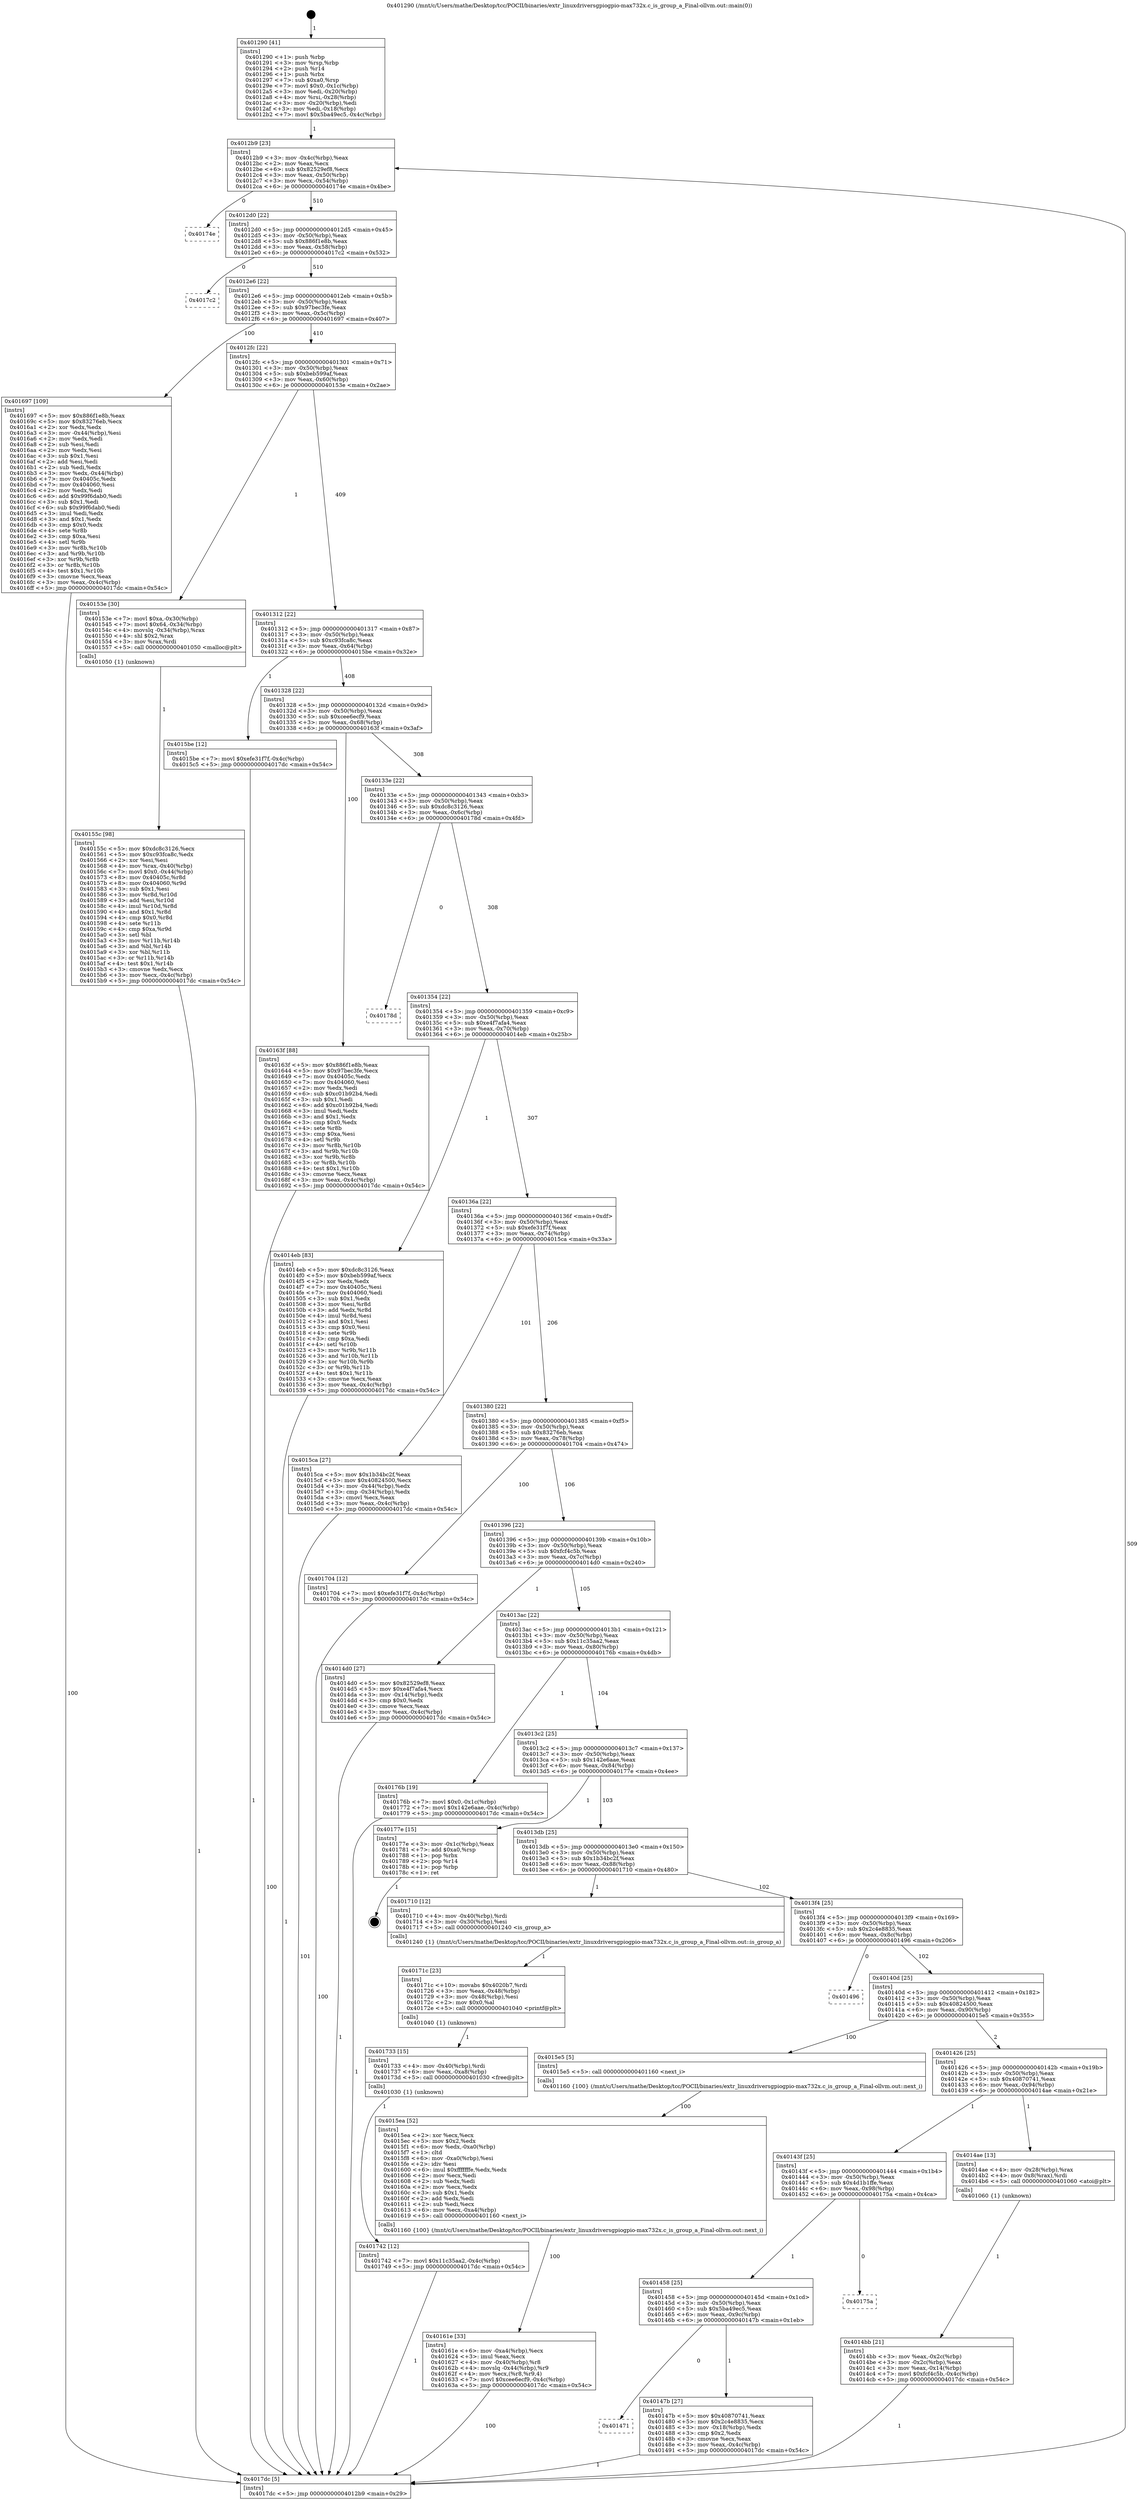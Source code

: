 digraph "0x401290" {
  label = "0x401290 (/mnt/c/Users/mathe/Desktop/tcc/POCII/binaries/extr_linuxdriversgpiogpio-max732x.c_is_group_a_Final-ollvm.out::main(0))"
  labelloc = "t"
  node[shape=record]

  Entry [label="",width=0.3,height=0.3,shape=circle,fillcolor=black,style=filled]
  "0x4012b9" [label="{
     0x4012b9 [23]\l
     | [instrs]\l
     &nbsp;&nbsp;0x4012b9 \<+3\>: mov -0x4c(%rbp),%eax\l
     &nbsp;&nbsp;0x4012bc \<+2\>: mov %eax,%ecx\l
     &nbsp;&nbsp;0x4012be \<+6\>: sub $0x82529ef8,%ecx\l
     &nbsp;&nbsp;0x4012c4 \<+3\>: mov %eax,-0x50(%rbp)\l
     &nbsp;&nbsp;0x4012c7 \<+3\>: mov %ecx,-0x54(%rbp)\l
     &nbsp;&nbsp;0x4012ca \<+6\>: je 000000000040174e \<main+0x4be\>\l
  }"]
  "0x40174e" [label="{
     0x40174e\l
  }", style=dashed]
  "0x4012d0" [label="{
     0x4012d0 [22]\l
     | [instrs]\l
     &nbsp;&nbsp;0x4012d0 \<+5\>: jmp 00000000004012d5 \<main+0x45\>\l
     &nbsp;&nbsp;0x4012d5 \<+3\>: mov -0x50(%rbp),%eax\l
     &nbsp;&nbsp;0x4012d8 \<+5\>: sub $0x886f1e8b,%eax\l
     &nbsp;&nbsp;0x4012dd \<+3\>: mov %eax,-0x58(%rbp)\l
     &nbsp;&nbsp;0x4012e0 \<+6\>: je 00000000004017c2 \<main+0x532\>\l
  }"]
  Exit [label="",width=0.3,height=0.3,shape=circle,fillcolor=black,style=filled,peripheries=2]
  "0x4017c2" [label="{
     0x4017c2\l
  }", style=dashed]
  "0x4012e6" [label="{
     0x4012e6 [22]\l
     | [instrs]\l
     &nbsp;&nbsp;0x4012e6 \<+5\>: jmp 00000000004012eb \<main+0x5b\>\l
     &nbsp;&nbsp;0x4012eb \<+3\>: mov -0x50(%rbp),%eax\l
     &nbsp;&nbsp;0x4012ee \<+5\>: sub $0x97bec3fe,%eax\l
     &nbsp;&nbsp;0x4012f3 \<+3\>: mov %eax,-0x5c(%rbp)\l
     &nbsp;&nbsp;0x4012f6 \<+6\>: je 0000000000401697 \<main+0x407\>\l
  }"]
  "0x401742" [label="{
     0x401742 [12]\l
     | [instrs]\l
     &nbsp;&nbsp;0x401742 \<+7\>: movl $0x11c35aa2,-0x4c(%rbp)\l
     &nbsp;&nbsp;0x401749 \<+5\>: jmp 00000000004017dc \<main+0x54c\>\l
  }"]
  "0x401697" [label="{
     0x401697 [109]\l
     | [instrs]\l
     &nbsp;&nbsp;0x401697 \<+5\>: mov $0x886f1e8b,%eax\l
     &nbsp;&nbsp;0x40169c \<+5\>: mov $0x83276eb,%ecx\l
     &nbsp;&nbsp;0x4016a1 \<+2\>: xor %edx,%edx\l
     &nbsp;&nbsp;0x4016a3 \<+3\>: mov -0x44(%rbp),%esi\l
     &nbsp;&nbsp;0x4016a6 \<+2\>: mov %edx,%edi\l
     &nbsp;&nbsp;0x4016a8 \<+2\>: sub %esi,%edi\l
     &nbsp;&nbsp;0x4016aa \<+2\>: mov %edx,%esi\l
     &nbsp;&nbsp;0x4016ac \<+3\>: sub $0x1,%esi\l
     &nbsp;&nbsp;0x4016af \<+2\>: add %esi,%edi\l
     &nbsp;&nbsp;0x4016b1 \<+2\>: sub %edi,%edx\l
     &nbsp;&nbsp;0x4016b3 \<+3\>: mov %edx,-0x44(%rbp)\l
     &nbsp;&nbsp;0x4016b6 \<+7\>: mov 0x40405c,%edx\l
     &nbsp;&nbsp;0x4016bd \<+7\>: mov 0x404060,%esi\l
     &nbsp;&nbsp;0x4016c4 \<+2\>: mov %edx,%edi\l
     &nbsp;&nbsp;0x4016c6 \<+6\>: add $0x99f6dab0,%edi\l
     &nbsp;&nbsp;0x4016cc \<+3\>: sub $0x1,%edi\l
     &nbsp;&nbsp;0x4016cf \<+6\>: sub $0x99f6dab0,%edi\l
     &nbsp;&nbsp;0x4016d5 \<+3\>: imul %edi,%edx\l
     &nbsp;&nbsp;0x4016d8 \<+3\>: and $0x1,%edx\l
     &nbsp;&nbsp;0x4016db \<+3\>: cmp $0x0,%edx\l
     &nbsp;&nbsp;0x4016de \<+4\>: sete %r8b\l
     &nbsp;&nbsp;0x4016e2 \<+3\>: cmp $0xa,%esi\l
     &nbsp;&nbsp;0x4016e5 \<+4\>: setl %r9b\l
     &nbsp;&nbsp;0x4016e9 \<+3\>: mov %r8b,%r10b\l
     &nbsp;&nbsp;0x4016ec \<+3\>: and %r9b,%r10b\l
     &nbsp;&nbsp;0x4016ef \<+3\>: xor %r9b,%r8b\l
     &nbsp;&nbsp;0x4016f2 \<+3\>: or %r8b,%r10b\l
     &nbsp;&nbsp;0x4016f5 \<+4\>: test $0x1,%r10b\l
     &nbsp;&nbsp;0x4016f9 \<+3\>: cmovne %ecx,%eax\l
     &nbsp;&nbsp;0x4016fc \<+3\>: mov %eax,-0x4c(%rbp)\l
     &nbsp;&nbsp;0x4016ff \<+5\>: jmp 00000000004017dc \<main+0x54c\>\l
  }"]
  "0x4012fc" [label="{
     0x4012fc [22]\l
     | [instrs]\l
     &nbsp;&nbsp;0x4012fc \<+5\>: jmp 0000000000401301 \<main+0x71\>\l
     &nbsp;&nbsp;0x401301 \<+3\>: mov -0x50(%rbp),%eax\l
     &nbsp;&nbsp;0x401304 \<+5\>: sub $0xbeb599af,%eax\l
     &nbsp;&nbsp;0x401309 \<+3\>: mov %eax,-0x60(%rbp)\l
     &nbsp;&nbsp;0x40130c \<+6\>: je 000000000040153e \<main+0x2ae\>\l
  }"]
  "0x401733" [label="{
     0x401733 [15]\l
     | [instrs]\l
     &nbsp;&nbsp;0x401733 \<+4\>: mov -0x40(%rbp),%rdi\l
     &nbsp;&nbsp;0x401737 \<+6\>: mov %eax,-0xa8(%rbp)\l
     &nbsp;&nbsp;0x40173d \<+5\>: call 0000000000401030 \<free@plt\>\l
     | [calls]\l
     &nbsp;&nbsp;0x401030 \{1\} (unknown)\l
  }"]
  "0x40153e" [label="{
     0x40153e [30]\l
     | [instrs]\l
     &nbsp;&nbsp;0x40153e \<+7\>: movl $0xa,-0x30(%rbp)\l
     &nbsp;&nbsp;0x401545 \<+7\>: movl $0x64,-0x34(%rbp)\l
     &nbsp;&nbsp;0x40154c \<+4\>: movslq -0x34(%rbp),%rax\l
     &nbsp;&nbsp;0x401550 \<+4\>: shl $0x2,%rax\l
     &nbsp;&nbsp;0x401554 \<+3\>: mov %rax,%rdi\l
     &nbsp;&nbsp;0x401557 \<+5\>: call 0000000000401050 \<malloc@plt\>\l
     | [calls]\l
     &nbsp;&nbsp;0x401050 \{1\} (unknown)\l
  }"]
  "0x401312" [label="{
     0x401312 [22]\l
     | [instrs]\l
     &nbsp;&nbsp;0x401312 \<+5\>: jmp 0000000000401317 \<main+0x87\>\l
     &nbsp;&nbsp;0x401317 \<+3\>: mov -0x50(%rbp),%eax\l
     &nbsp;&nbsp;0x40131a \<+5\>: sub $0xc93fca8c,%eax\l
     &nbsp;&nbsp;0x40131f \<+3\>: mov %eax,-0x64(%rbp)\l
     &nbsp;&nbsp;0x401322 \<+6\>: je 00000000004015be \<main+0x32e\>\l
  }"]
  "0x40171c" [label="{
     0x40171c [23]\l
     | [instrs]\l
     &nbsp;&nbsp;0x40171c \<+10\>: movabs $0x4020b7,%rdi\l
     &nbsp;&nbsp;0x401726 \<+3\>: mov %eax,-0x48(%rbp)\l
     &nbsp;&nbsp;0x401729 \<+3\>: mov -0x48(%rbp),%esi\l
     &nbsp;&nbsp;0x40172c \<+2\>: mov $0x0,%al\l
     &nbsp;&nbsp;0x40172e \<+5\>: call 0000000000401040 \<printf@plt\>\l
     | [calls]\l
     &nbsp;&nbsp;0x401040 \{1\} (unknown)\l
  }"]
  "0x4015be" [label="{
     0x4015be [12]\l
     | [instrs]\l
     &nbsp;&nbsp;0x4015be \<+7\>: movl $0xefe31f7f,-0x4c(%rbp)\l
     &nbsp;&nbsp;0x4015c5 \<+5\>: jmp 00000000004017dc \<main+0x54c\>\l
  }"]
  "0x401328" [label="{
     0x401328 [22]\l
     | [instrs]\l
     &nbsp;&nbsp;0x401328 \<+5\>: jmp 000000000040132d \<main+0x9d\>\l
     &nbsp;&nbsp;0x40132d \<+3\>: mov -0x50(%rbp),%eax\l
     &nbsp;&nbsp;0x401330 \<+5\>: sub $0xcee6ecf9,%eax\l
     &nbsp;&nbsp;0x401335 \<+3\>: mov %eax,-0x68(%rbp)\l
     &nbsp;&nbsp;0x401338 \<+6\>: je 000000000040163f \<main+0x3af\>\l
  }"]
  "0x40161e" [label="{
     0x40161e [33]\l
     | [instrs]\l
     &nbsp;&nbsp;0x40161e \<+6\>: mov -0xa4(%rbp),%ecx\l
     &nbsp;&nbsp;0x401624 \<+3\>: imul %eax,%ecx\l
     &nbsp;&nbsp;0x401627 \<+4\>: mov -0x40(%rbp),%r8\l
     &nbsp;&nbsp;0x40162b \<+4\>: movslq -0x44(%rbp),%r9\l
     &nbsp;&nbsp;0x40162f \<+4\>: mov %ecx,(%r8,%r9,4)\l
     &nbsp;&nbsp;0x401633 \<+7\>: movl $0xcee6ecf9,-0x4c(%rbp)\l
     &nbsp;&nbsp;0x40163a \<+5\>: jmp 00000000004017dc \<main+0x54c\>\l
  }"]
  "0x40163f" [label="{
     0x40163f [88]\l
     | [instrs]\l
     &nbsp;&nbsp;0x40163f \<+5\>: mov $0x886f1e8b,%eax\l
     &nbsp;&nbsp;0x401644 \<+5\>: mov $0x97bec3fe,%ecx\l
     &nbsp;&nbsp;0x401649 \<+7\>: mov 0x40405c,%edx\l
     &nbsp;&nbsp;0x401650 \<+7\>: mov 0x404060,%esi\l
     &nbsp;&nbsp;0x401657 \<+2\>: mov %edx,%edi\l
     &nbsp;&nbsp;0x401659 \<+6\>: sub $0xc01b92b4,%edi\l
     &nbsp;&nbsp;0x40165f \<+3\>: sub $0x1,%edi\l
     &nbsp;&nbsp;0x401662 \<+6\>: add $0xc01b92b4,%edi\l
     &nbsp;&nbsp;0x401668 \<+3\>: imul %edi,%edx\l
     &nbsp;&nbsp;0x40166b \<+3\>: and $0x1,%edx\l
     &nbsp;&nbsp;0x40166e \<+3\>: cmp $0x0,%edx\l
     &nbsp;&nbsp;0x401671 \<+4\>: sete %r8b\l
     &nbsp;&nbsp;0x401675 \<+3\>: cmp $0xa,%esi\l
     &nbsp;&nbsp;0x401678 \<+4\>: setl %r9b\l
     &nbsp;&nbsp;0x40167c \<+3\>: mov %r8b,%r10b\l
     &nbsp;&nbsp;0x40167f \<+3\>: and %r9b,%r10b\l
     &nbsp;&nbsp;0x401682 \<+3\>: xor %r9b,%r8b\l
     &nbsp;&nbsp;0x401685 \<+3\>: or %r8b,%r10b\l
     &nbsp;&nbsp;0x401688 \<+4\>: test $0x1,%r10b\l
     &nbsp;&nbsp;0x40168c \<+3\>: cmovne %ecx,%eax\l
     &nbsp;&nbsp;0x40168f \<+3\>: mov %eax,-0x4c(%rbp)\l
     &nbsp;&nbsp;0x401692 \<+5\>: jmp 00000000004017dc \<main+0x54c\>\l
  }"]
  "0x40133e" [label="{
     0x40133e [22]\l
     | [instrs]\l
     &nbsp;&nbsp;0x40133e \<+5\>: jmp 0000000000401343 \<main+0xb3\>\l
     &nbsp;&nbsp;0x401343 \<+3\>: mov -0x50(%rbp),%eax\l
     &nbsp;&nbsp;0x401346 \<+5\>: sub $0xdc8c3126,%eax\l
     &nbsp;&nbsp;0x40134b \<+3\>: mov %eax,-0x6c(%rbp)\l
     &nbsp;&nbsp;0x40134e \<+6\>: je 000000000040178d \<main+0x4fd\>\l
  }"]
  "0x4015ea" [label="{
     0x4015ea [52]\l
     | [instrs]\l
     &nbsp;&nbsp;0x4015ea \<+2\>: xor %ecx,%ecx\l
     &nbsp;&nbsp;0x4015ec \<+5\>: mov $0x2,%edx\l
     &nbsp;&nbsp;0x4015f1 \<+6\>: mov %edx,-0xa0(%rbp)\l
     &nbsp;&nbsp;0x4015f7 \<+1\>: cltd\l
     &nbsp;&nbsp;0x4015f8 \<+6\>: mov -0xa0(%rbp),%esi\l
     &nbsp;&nbsp;0x4015fe \<+2\>: idiv %esi\l
     &nbsp;&nbsp;0x401600 \<+6\>: imul $0xfffffffe,%edx,%edx\l
     &nbsp;&nbsp;0x401606 \<+2\>: mov %ecx,%edi\l
     &nbsp;&nbsp;0x401608 \<+2\>: sub %edx,%edi\l
     &nbsp;&nbsp;0x40160a \<+2\>: mov %ecx,%edx\l
     &nbsp;&nbsp;0x40160c \<+3\>: sub $0x1,%edx\l
     &nbsp;&nbsp;0x40160f \<+2\>: add %edx,%edi\l
     &nbsp;&nbsp;0x401611 \<+2\>: sub %edi,%ecx\l
     &nbsp;&nbsp;0x401613 \<+6\>: mov %ecx,-0xa4(%rbp)\l
     &nbsp;&nbsp;0x401619 \<+5\>: call 0000000000401160 \<next_i\>\l
     | [calls]\l
     &nbsp;&nbsp;0x401160 \{100\} (/mnt/c/Users/mathe/Desktop/tcc/POCII/binaries/extr_linuxdriversgpiogpio-max732x.c_is_group_a_Final-ollvm.out::next_i)\l
  }"]
  "0x40178d" [label="{
     0x40178d\l
  }", style=dashed]
  "0x401354" [label="{
     0x401354 [22]\l
     | [instrs]\l
     &nbsp;&nbsp;0x401354 \<+5\>: jmp 0000000000401359 \<main+0xc9\>\l
     &nbsp;&nbsp;0x401359 \<+3\>: mov -0x50(%rbp),%eax\l
     &nbsp;&nbsp;0x40135c \<+5\>: sub $0xe4f7afa4,%eax\l
     &nbsp;&nbsp;0x401361 \<+3\>: mov %eax,-0x70(%rbp)\l
     &nbsp;&nbsp;0x401364 \<+6\>: je 00000000004014eb \<main+0x25b\>\l
  }"]
  "0x40155c" [label="{
     0x40155c [98]\l
     | [instrs]\l
     &nbsp;&nbsp;0x40155c \<+5\>: mov $0xdc8c3126,%ecx\l
     &nbsp;&nbsp;0x401561 \<+5\>: mov $0xc93fca8c,%edx\l
     &nbsp;&nbsp;0x401566 \<+2\>: xor %esi,%esi\l
     &nbsp;&nbsp;0x401568 \<+4\>: mov %rax,-0x40(%rbp)\l
     &nbsp;&nbsp;0x40156c \<+7\>: movl $0x0,-0x44(%rbp)\l
     &nbsp;&nbsp;0x401573 \<+8\>: mov 0x40405c,%r8d\l
     &nbsp;&nbsp;0x40157b \<+8\>: mov 0x404060,%r9d\l
     &nbsp;&nbsp;0x401583 \<+3\>: sub $0x1,%esi\l
     &nbsp;&nbsp;0x401586 \<+3\>: mov %r8d,%r10d\l
     &nbsp;&nbsp;0x401589 \<+3\>: add %esi,%r10d\l
     &nbsp;&nbsp;0x40158c \<+4\>: imul %r10d,%r8d\l
     &nbsp;&nbsp;0x401590 \<+4\>: and $0x1,%r8d\l
     &nbsp;&nbsp;0x401594 \<+4\>: cmp $0x0,%r8d\l
     &nbsp;&nbsp;0x401598 \<+4\>: sete %r11b\l
     &nbsp;&nbsp;0x40159c \<+4\>: cmp $0xa,%r9d\l
     &nbsp;&nbsp;0x4015a0 \<+3\>: setl %bl\l
     &nbsp;&nbsp;0x4015a3 \<+3\>: mov %r11b,%r14b\l
     &nbsp;&nbsp;0x4015a6 \<+3\>: and %bl,%r14b\l
     &nbsp;&nbsp;0x4015a9 \<+3\>: xor %bl,%r11b\l
     &nbsp;&nbsp;0x4015ac \<+3\>: or %r11b,%r14b\l
     &nbsp;&nbsp;0x4015af \<+4\>: test $0x1,%r14b\l
     &nbsp;&nbsp;0x4015b3 \<+3\>: cmovne %edx,%ecx\l
     &nbsp;&nbsp;0x4015b6 \<+3\>: mov %ecx,-0x4c(%rbp)\l
     &nbsp;&nbsp;0x4015b9 \<+5\>: jmp 00000000004017dc \<main+0x54c\>\l
  }"]
  "0x4014eb" [label="{
     0x4014eb [83]\l
     | [instrs]\l
     &nbsp;&nbsp;0x4014eb \<+5\>: mov $0xdc8c3126,%eax\l
     &nbsp;&nbsp;0x4014f0 \<+5\>: mov $0xbeb599af,%ecx\l
     &nbsp;&nbsp;0x4014f5 \<+2\>: xor %edx,%edx\l
     &nbsp;&nbsp;0x4014f7 \<+7\>: mov 0x40405c,%esi\l
     &nbsp;&nbsp;0x4014fe \<+7\>: mov 0x404060,%edi\l
     &nbsp;&nbsp;0x401505 \<+3\>: sub $0x1,%edx\l
     &nbsp;&nbsp;0x401508 \<+3\>: mov %esi,%r8d\l
     &nbsp;&nbsp;0x40150b \<+3\>: add %edx,%r8d\l
     &nbsp;&nbsp;0x40150e \<+4\>: imul %r8d,%esi\l
     &nbsp;&nbsp;0x401512 \<+3\>: and $0x1,%esi\l
     &nbsp;&nbsp;0x401515 \<+3\>: cmp $0x0,%esi\l
     &nbsp;&nbsp;0x401518 \<+4\>: sete %r9b\l
     &nbsp;&nbsp;0x40151c \<+3\>: cmp $0xa,%edi\l
     &nbsp;&nbsp;0x40151f \<+4\>: setl %r10b\l
     &nbsp;&nbsp;0x401523 \<+3\>: mov %r9b,%r11b\l
     &nbsp;&nbsp;0x401526 \<+3\>: and %r10b,%r11b\l
     &nbsp;&nbsp;0x401529 \<+3\>: xor %r10b,%r9b\l
     &nbsp;&nbsp;0x40152c \<+3\>: or %r9b,%r11b\l
     &nbsp;&nbsp;0x40152f \<+4\>: test $0x1,%r11b\l
     &nbsp;&nbsp;0x401533 \<+3\>: cmovne %ecx,%eax\l
     &nbsp;&nbsp;0x401536 \<+3\>: mov %eax,-0x4c(%rbp)\l
     &nbsp;&nbsp;0x401539 \<+5\>: jmp 00000000004017dc \<main+0x54c\>\l
  }"]
  "0x40136a" [label="{
     0x40136a [22]\l
     | [instrs]\l
     &nbsp;&nbsp;0x40136a \<+5\>: jmp 000000000040136f \<main+0xdf\>\l
     &nbsp;&nbsp;0x40136f \<+3\>: mov -0x50(%rbp),%eax\l
     &nbsp;&nbsp;0x401372 \<+5\>: sub $0xefe31f7f,%eax\l
     &nbsp;&nbsp;0x401377 \<+3\>: mov %eax,-0x74(%rbp)\l
     &nbsp;&nbsp;0x40137a \<+6\>: je 00000000004015ca \<main+0x33a\>\l
  }"]
  "0x4014bb" [label="{
     0x4014bb [21]\l
     | [instrs]\l
     &nbsp;&nbsp;0x4014bb \<+3\>: mov %eax,-0x2c(%rbp)\l
     &nbsp;&nbsp;0x4014be \<+3\>: mov -0x2c(%rbp),%eax\l
     &nbsp;&nbsp;0x4014c1 \<+3\>: mov %eax,-0x14(%rbp)\l
     &nbsp;&nbsp;0x4014c4 \<+7\>: movl $0xfcf4c5b,-0x4c(%rbp)\l
     &nbsp;&nbsp;0x4014cb \<+5\>: jmp 00000000004017dc \<main+0x54c\>\l
  }"]
  "0x4015ca" [label="{
     0x4015ca [27]\l
     | [instrs]\l
     &nbsp;&nbsp;0x4015ca \<+5\>: mov $0x1b34bc2f,%eax\l
     &nbsp;&nbsp;0x4015cf \<+5\>: mov $0x40824500,%ecx\l
     &nbsp;&nbsp;0x4015d4 \<+3\>: mov -0x44(%rbp),%edx\l
     &nbsp;&nbsp;0x4015d7 \<+3\>: cmp -0x34(%rbp),%edx\l
     &nbsp;&nbsp;0x4015da \<+3\>: cmovl %ecx,%eax\l
     &nbsp;&nbsp;0x4015dd \<+3\>: mov %eax,-0x4c(%rbp)\l
     &nbsp;&nbsp;0x4015e0 \<+5\>: jmp 00000000004017dc \<main+0x54c\>\l
  }"]
  "0x401380" [label="{
     0x401380 [22]\l
     | [instrs]\l
     &nbsp;&nbsp;0x401380 \<+5\>: jmp 0000000000401385 \<main+0xf5\>\l
     &nbsp;&nbsp;0x401385 \<+3\>: mov -0x50(%rbp),%eax\l
     &nbsp;&nbsp;0x401388 \<+5\>: sub $0x83276eb,%eax\l
     &nbsp;&nbsp;0x40138d \<+3\>: mov %eax,-0x78(%rbp)\l
     &nbsp;&nbsp;0x401390 \<+6\>: je 0000000000401704 \<main+0x474\>\l
  }"]
  "0x401290" [label="{
     0x401290 [41]\l
     | [instrs]\l
     &nbsp;&nbsp;0x401290 \<+1\>: push %rbp\l
     &nbsp;&nbsp;0x401291 \<+3\>: mov %rsp,%rbp\l
     &nbsp;&nbsp;0x401294 \<+2\>: push %r14\l
     &nbsp;&nbsp;0x401296 \<+1\>: push %rbx\l
     &nbsp;&nbsp;0x401297 \<+7\>: sub $0xa0,%rsp\l
     &nbsp;&nbsp;0x40129e \<+7\>: movl $0x0,-0x1c(%rbp)\l
     &nbsp;&nbsp;0x4012a5 \<+3\>: mov %edi,-0x20(%rbp)\l
     &nbsp;&nbsp;0x4012a8 \<+4\>: mov %rsi,-0x28(%rbp)\l
     &nbsp;&nbsp;0x4012ac \<+3\>: mov -0x20(%rbp),%edi\l
     &nbsp;&nbsp;0x4012af \<+3\>: mov %edi,-0x18(%rbp)\l
     &nbsp;&nbsp;0x4012b2 \<+7\>: movl $0x5ba49ec5,-0x4c(%rbp)\l
  }"]
  "0x401704" [label="{
     0x401704 [12]\l
     | [instrs]\l
     &nbsp;&nbsp;0x401704 \<+7\>: movl $0xefe31f7f,-0x4c(%rbp)\l
     &nbsp;&nbsp;0x40170b \<+5\>: jmp 00000000004017dc \<main+0x54c\>\l
  }"]
  "0x401396" [label="{
     0x401396 [22]\l
     | [instrs]\l
     &nbsp;&nbsp;0x401396 \<+5\>: jmp 000000000040139b \<main+0x10b\>\l
     &nbsp;&nbsp;0x40139b \<+3\>: mov -0x50(%rbp),%eax\l
     &nbsp;&nbsp;0x40139e \<+5\>: sub $0xfcf4c5b,%eax\l
     &nbsp;&nbsp;0x4013a3 \<+3\>: mov %eax,-0x7c(%rbp)\l
     &nbsp;&nbsp;0x4013a6 \<+6\>: je 00000000004014d0 \<main+0x240\>\l
  }"]
  "0x4017dc" [label="{
     0x4017dc [5]\l
     | [instrs]\l
     &nbsp;&nbsp;0x4017dc \<+5\>: jmp 00000000004012b9 \<main+0x29\>\l
  }"]
  "0x4014d0" [label="{
     0x4014d0 [27]\l
     | [instrs]\l
     &nbsp;&nbsp;0x4014d0 \<+5\>: mov $0x82529ef8,%eax\l
     &nbsp;&nbsp;0x4014d5 \<+5\>: mov $0xe4f7afa4,%ecx\l
     &nbsp;&nbsp;0x4014da \<+3\>: mov -0x14(%rbp),%edx\l
     &nbsp;&nbsp;0x4014dd \<+3\>: cmp $0x0,%edx\l
     &nbsp;&nbsp;0x4014e0 \<+3\>: cmove %ecx,%eax\l
     &nbsp;&nbsp;0x4014e3 \<+3\>: mov %eax,-0x4c(%rbp)\l
     &nbsp;&nbsp;0x4014e6 \<+5\>: jmp 00000000004017dc \<main+0x54c\>\l
  }"]
  "0x4013ac" [label="{
     0x4013ac [22]\l
     | [instrs]\l
     &nbsp;&nbsp;0x4013ac \<+5\>: jmp 00000000004013b1 \<main+0x121\>\l
     &nbsp;&nbsp;0x4013b1 \<+3\>: mov -0x50(%rbp),%eax\l
     &nbsp;&nbsp;0x4013b4 \<+5\>: sub $0x11c35aa2,%eax\l
     &nbsp;&nbsp;0x4013b9 \<+3\>: mov %eax,-0x80(%rbp)\l
     &nbsp;&nbsp;0x4013bc \<+6\>: je 000000000040176b \<main+0x4db\>\l
  }"]
  "0x401471" [label="{
     0x401471\l
  }", style=dashed]
  "0x40176b" [label="{
     0x40176b [19]\l
     | [instrs]\l
     &nbsp;&nbsp;0x40176b \<+7\>: movl $0x0,-0x1c(%rbp)\l
     &nbsp;&nbsp;0x401772 \<+7\>: movl $0x142e6aae,-0x4c(%rbp)\l
     &nbsp;&nbsp;0x401779 \<+5\>: jmp 00000000004017dc \<main+0x54c\>\l
  }"]
  "0x4013c2" [label="{
     0x4013c2 [25]\l
     | [instrs]\l
     &nbsp;&nbsp;0x4013c2 \<+5\>: jmp 00000000004013c7 \<main+0x137\>\l
     &nbsp;&nbsp;0x4013c7 \<+3\>: mov -0x50(%rbp),%eax\l
     &nbsp;&nbsp;0x4013ca \<+5\>: sub $0x142e6aae,%eax\l
     &nbsp;&nbsp;0x4013cf \<+6\>: mov %eax,-0x84(%rbp)\l
     &nbsp;&nbsp;0x4013d5 \<+6\>: je 000000000040177e \<main+0x4ee\>\l
  }"]
  "0x40147b" [label="{
     0x40147b [27]\l
     | [instrs]\l
     &nbsp;&nbsp;0x40147b \<+5\>: mov $0x40870741,%eax\l
     &nbsp;&nbsp;0x401480 \<+5\>: mov $0x2c4e8835,%ecx\l
     &nbsp;&nbsp;0x401485 \<+3\>: mov -0x18(%rbp),%edx\l
     &nbsp;&nbsp;0x401488 \<+3\>: cmp $0x2,%edx\l
     &nbsp;&nbsp;0x40148b \<+3\>: cmovne %ecx,%eax\l
     &nbsp;&nbsp;0x40148e \<+3\>: mov %eax,-0x4c(%rbp)\l
     &nbsp;&nbsp;0x401491 \<+5\>: jmp 00000000004017dc \<main+0x54c\>\l
  }"]
  "0x40177e" [label="{
     0x40177e [15]\l
     | [instrs]\l
     &nbsp;&nbsp;0x40177e \<+3\>: mov -0x1c(%rbp),%eax\l
     &nbsp;&nbsp;0x401781 \<+7\>: add $0xa0,%rsp\l
     &nbsp;&nbsp;0x401788 \<+1\>: pop %rbx\l
     &nbsp;&nbsp;0x401789 \<+2\>: pop %r14\l
     &nbsp;&nbsp;0x40178b \<+1\>: pop %rbp\l
     &nbsp;&nbsp;0x40178c \<+1\>: ret\l
  }"]
  "0x4013db" [label="{
     0x4013db [25]\l
     | [instrs]\l
     &nbsp;&nbsp;0x4013db \<+5\>: jmp 00000000004013e0 \<main+0x150\>\l
     &nbsp;&nbsp;0x4013e0 \<+3\>: mov -0x50(%rbp),%eax\l
     &nbsp;&nbsp;0x4013e3 \<+5\>: sub $0x1b34bc2f,%eax\l
     &nbsp;&nbsp;0x4013e8 \<+6\>: mov %eax,-0x88(%rbp)\l
     &nbsp;&nbsp;0x4013ee \<+6\>: je 0000000000401710 \<main+0x480\>\l
  }"]
  "0x401458" [label="{
     0x401458 [25]\l
     | [instrs]\l
     &nbsp;&nbsp;0x401458 \<+5\>: jmp 000000000040145d \<main+0x1cd\>\l
     &nbsp;&nbsp;0x40145d \<+3\>: mov -0x50(%rbp),%eax\l
     &nbsp;&nbsp;0x401460 \<+5\>: sub $0x5ba49ec5,%eax\l
     &nbsp;&nbsp;0x401465 \<+6\>: mov %eax,-0x9c(%rbp)\l
     &nbsp;&nbsp;0x40146b \<+6\>: je 000000000040147b \<main+0x1eb\>\l
  }"]
  "0x401710" [label="{
     0x401710 [12]\l
     | [instrs]\l
     &nbsp;&nbsp;0x401710 \<+4\>: mov -0x40(%rbp),%rdi\l
     &nbsp;&nbsp;0x401714 \<+3\>: mov -0x30(%rbp),%esi\l
     &nbsp;&nbsp;0x401717 \<+5\>: call 0000000000401240 \<is_group_a\>\l
     | [calls]\l
     &nbsp;&nbsp;0x401240 \{1\} (/mnt/c/Users/mathe/Desktop/tcc/POCII/binaries/extr_linuxdriversgpiogpio-max732x.c_is_group_a_Final-ollvm.out::is_group_a)\l
  }"]
  "0x4013f4" [label="{
     0x4013f4 [25]\l
     | [instrs]\l
     &nbsp;&nbsp;0x4013f4 \<+5\>: jmp 00000000004013f9 \<main+0x169\>\l
     &nbsp;&nbsp;0x4013f9 \<+3\>: mov -0x50(%rbp),%eax\l
     &nbsp;&nbsp;0x4013fc \<+5\>: sub $0x2c4e8835,%eax\l
     &nbsp;&nbsp;0x401401 \<+6\>: mov %eax,-0x8c(%rbp)\l
     &nbsp;&nbsp;0x401407 \<+6\>: je 0000000000401496 \<main+0x206\>\l
  }"]
  "0x40175a" [label="{
     0x40175a\l
  }", style=dashed]
  "0x401496" [label="{
     0x401496\l
  }", style=dashed]
  "0x40140d" [label="{
     0x40140d [25]\l
     | [instrs]\l
     &nbsp;&nbsp;0x40140d \<+5\>: jmp 0000000000401412 \<main+0x182\>\l
     &nbsp;&nbsp;0x401412 \<+3\>: mov -0x50(%rbp),%eax\l
     &nbsp;&nbsp;0x401415 \<+5\>: sub $0x40824500,%eax\l
     &nbsp;&nbsp;0x40141a \<+6\>: mov %eax,-0x90(%rbp)\l
     &nbsp;&nbsp;0x401420 \<+6\>: je 00000000004015e5 \<main+0x355\>\l
  }"]
  "0x40143f" [label="{
     0x40143f [25]\l
     | [instrs]\l
     &nbsp;&nbsp;0x40143f \<+5\>: jmp 0000000000401444 \<main+0x1b4\>\l
     &nbsp;&nbsp;0x401444 \<+3\>: mov -0x50(%rbp),%eax\l
     &nbsp;&nbsp;0x401447 \<+5\>: sub $0x4d1b1ffe,%eax\l
     &nbsp;&nbsp;0x40144c \<+6\>: mov %eax,-0x98(%rbp)\l
     &nbsp;&nbsp;0x401452 \<+6\>: je 000000000040175a \<main+0x4ca\>\l
  }"]
  "0x4015e5" [label="{
     0x4015e5 [5]\l
     | [instrs]\l
     &nbsp;&nbsp;0x4015e5 \<+5\>: call 0000000000401160 \<next_i\>\l
     | [calls]\l
     &nbsp;&nbsp;0x401160 \{100\} (/mnt/c/Users/mathe/Desktop/tcc/POCII/binaries/extr_linuxdriversgpiogpio-max732x.c_is_group_a_Final-ollvm.out::next_i)\l
  }"]
  "0x401426" [label="{
     0x401426 [25]\l
     | [instrs]\l
     &nbsp;&nbsp;0x401426 \<+5\>: jmp 000000000040142b \<main+0x19b\>\l
     &nbsp;&nbsp;0x40142b \<+3\>: mov -0x50(%rbp),%eax\l
     &nbsp;&nbsp;0x40142e \<+5\>: sub $0x40870741,%eax\l
     &nbsp;&nbsp;0x401433 \<+6\>: mov %eax,-0x94(%rbp)\l
     &nbsp;&nbsp;0x401439 \<+6\>: je 00000000004014ae \<main+0x21e\>\l
  }"]
  "0x4014ae" [label="{
     0x4014ae [13]\l
     | [instrs]\l
     &nbsp;&nbsp;0x4014ae \<+4\>: mov -0x28(%rbp),%rax\l
     &nbsp;&nbsp;0x4014b2 \<+4\>: mov 0x8(%rax),%rdi\l
     &nbsp;&nbsp;0x4014b6 \<+5\>: call 0000000000401060 \<atoi@plt\>\l
     | [calls]\l
     &nbsp;&nbsp;0x401060 \{1\} (unknown)\l
  }"]
  Entry -> "0x401290" [label=" 1"]
  "0x4012b9" -> "0x40174e" [label=" 0"]
  "0x4012b9" -> "0x4012d0" [label=" 510"]
  "0x40177e" -> Exit [label=" 1"]
  "0x4012d0" -> "0x4017c2" [label=" 0"]
  "0x4012d0" -> "0x4012e6" [label=" 510"]
  "0x40176b" -> "0x4017dc" [label=" 1"]
  "0x4012e6" -> "0x401697" [label=" 100"]
  "0x4012e6" -> "0x4012fc" [label=" 410"]
  "0x401742" -> "0x4017dc" [label=" 1"]
  "0x4012fc" -> "0x40153e" [label=" 1"]
  "0x4012fc" -> "0x401312" [label=" 409"]
  "0x401733" -> "0x401742" [label=" 1"]
  "0x401312" -> "0x4015be" [label=" 1"]
  "0x401312" -> "0x401328" [label=" 408"]
  "0x40171c" -> "0x401733" [label=" 1"]
  "0x401328" -> "0x40163f" [label=" 100"]
  "0x401328" -> "0x40133e" [label=" 308"]
  "0x401710" -> "0x40171c" [label=" 1"]
  "0x40133e" -> "0x40178d" [label=" 0"]
  "0x40133e" -> "0x401354" [label=" 308"]
  "0x401704" -> "0x4017dc" [label=" 100"]
  "0x401354" -> "0x4014eb" [label=" 1"]
  "0x401354" -> "0x40136a" [label=" 307"]
  "0x401697" -> "0x4017dc" [label=" 100"]
  "0x40136a" -> "0x4015ca" [label=" 101"]
  "0x40136a" -> "0x401380" [label=" 206"]
  "0x40163f" -> "0x4017dc" [label=" 100"]
  "0x401380" -> "0x401704" [label=" 100"]
  "0x401380" -> "0x401396" [label=" 106"]
  "0x40161e" -> "0x4017dc" [label=" 100"]
  "0x401396" -> "0x4014d0" [label=" 1"]
  "0x401396" -> "0x4013ac" [label=" 105"]
  "0x4015ea" -> "0x40161e" [label=" 100"]
  "0x4013ac" -> "0x40176b" [label=" 1"]
  "0x4013ac" -> "0x4013c2" [label=" 104"]
  "0x4015e5" -> "0x4015ea" [label=" 100"]
  "0x4013c2" -> "0x40177e" [label=" 1"]
  "0x4013c2" -> "0x4013db" [label=" 103"]
  "0x4015ca" -> "0x4017dc" [label=" 101"]
  "0x4013db" -> "0x401710" [label=" 1"]
  "0x4013db" -> "0x4013f4" [label=" 102"]
  "0x40155c" -> "0x4017dc" [label=" 1"]
  "0x4013f4" -> "0x401496" [label=" 0"]
  "0x4013f4" -> "0x40140d" [label=" 102"]
  "0x40153e" -> "0x40155c" [label=" 1"]
  "0x40140d" -> "0x4015e5" [label=" 100"]
  "0x40140d" -> "0x401426" [label=" 2"]
  "0x4014d0" -> "0x4017dc" [label=" 1"]
  "0x401426" -> "0x4014ae" [label=" 1"]
  "0x401426" -> "0x40143f" [label=" 1"]
  "0x4014eb" -> "0x4017dc" [label=" 1"]
  "0x40143f" -> "0x40175a" [label=" 0"]
  "0x40143f" -> "0x401458" [label=" 1"]
  "0x4015be" -> "0x4017dc" [label=" 1"]
  "0x401458" -> "0x40147b" [label=" 1"]
  "0x401458" -> "0x401471" [label=" 0"]
  "0x40147b" -> "0x4017dc" [label=" 1"]
  "0x401290" -> "0x4012b9" [label=" 1"]
  "0x4017dc" -> "0x4012b9" [label=" 509"]
  "0x4014ae" -> "0x4014bb" [label=" 1"]
  "0x4014bb" -> "0x4017dc" [label=" 1"]
}

